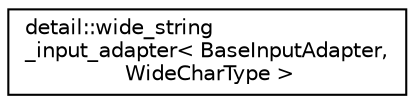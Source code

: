 digraph "Graphical Class Hierarchy"
{
 // LATEX_PDF_SIZE
  edge [fontname="Helvetica",fontsize="10",labelfontname="Helvetica",labelfontsize="10"];
  node [fontname="Helvetica",fontsize="10",shape=record];
  rankdir="LR";
  Node0 [label="detail::wide_string\l_input_adapter\< BaseInputAdapter,\l WideCharType \>",height=0.2,width=0.4,color="black", fillcolor="white", style="filled",URL="$classdetail_1_1wide__string__input__adapter.html",tooltip=" "];
}
